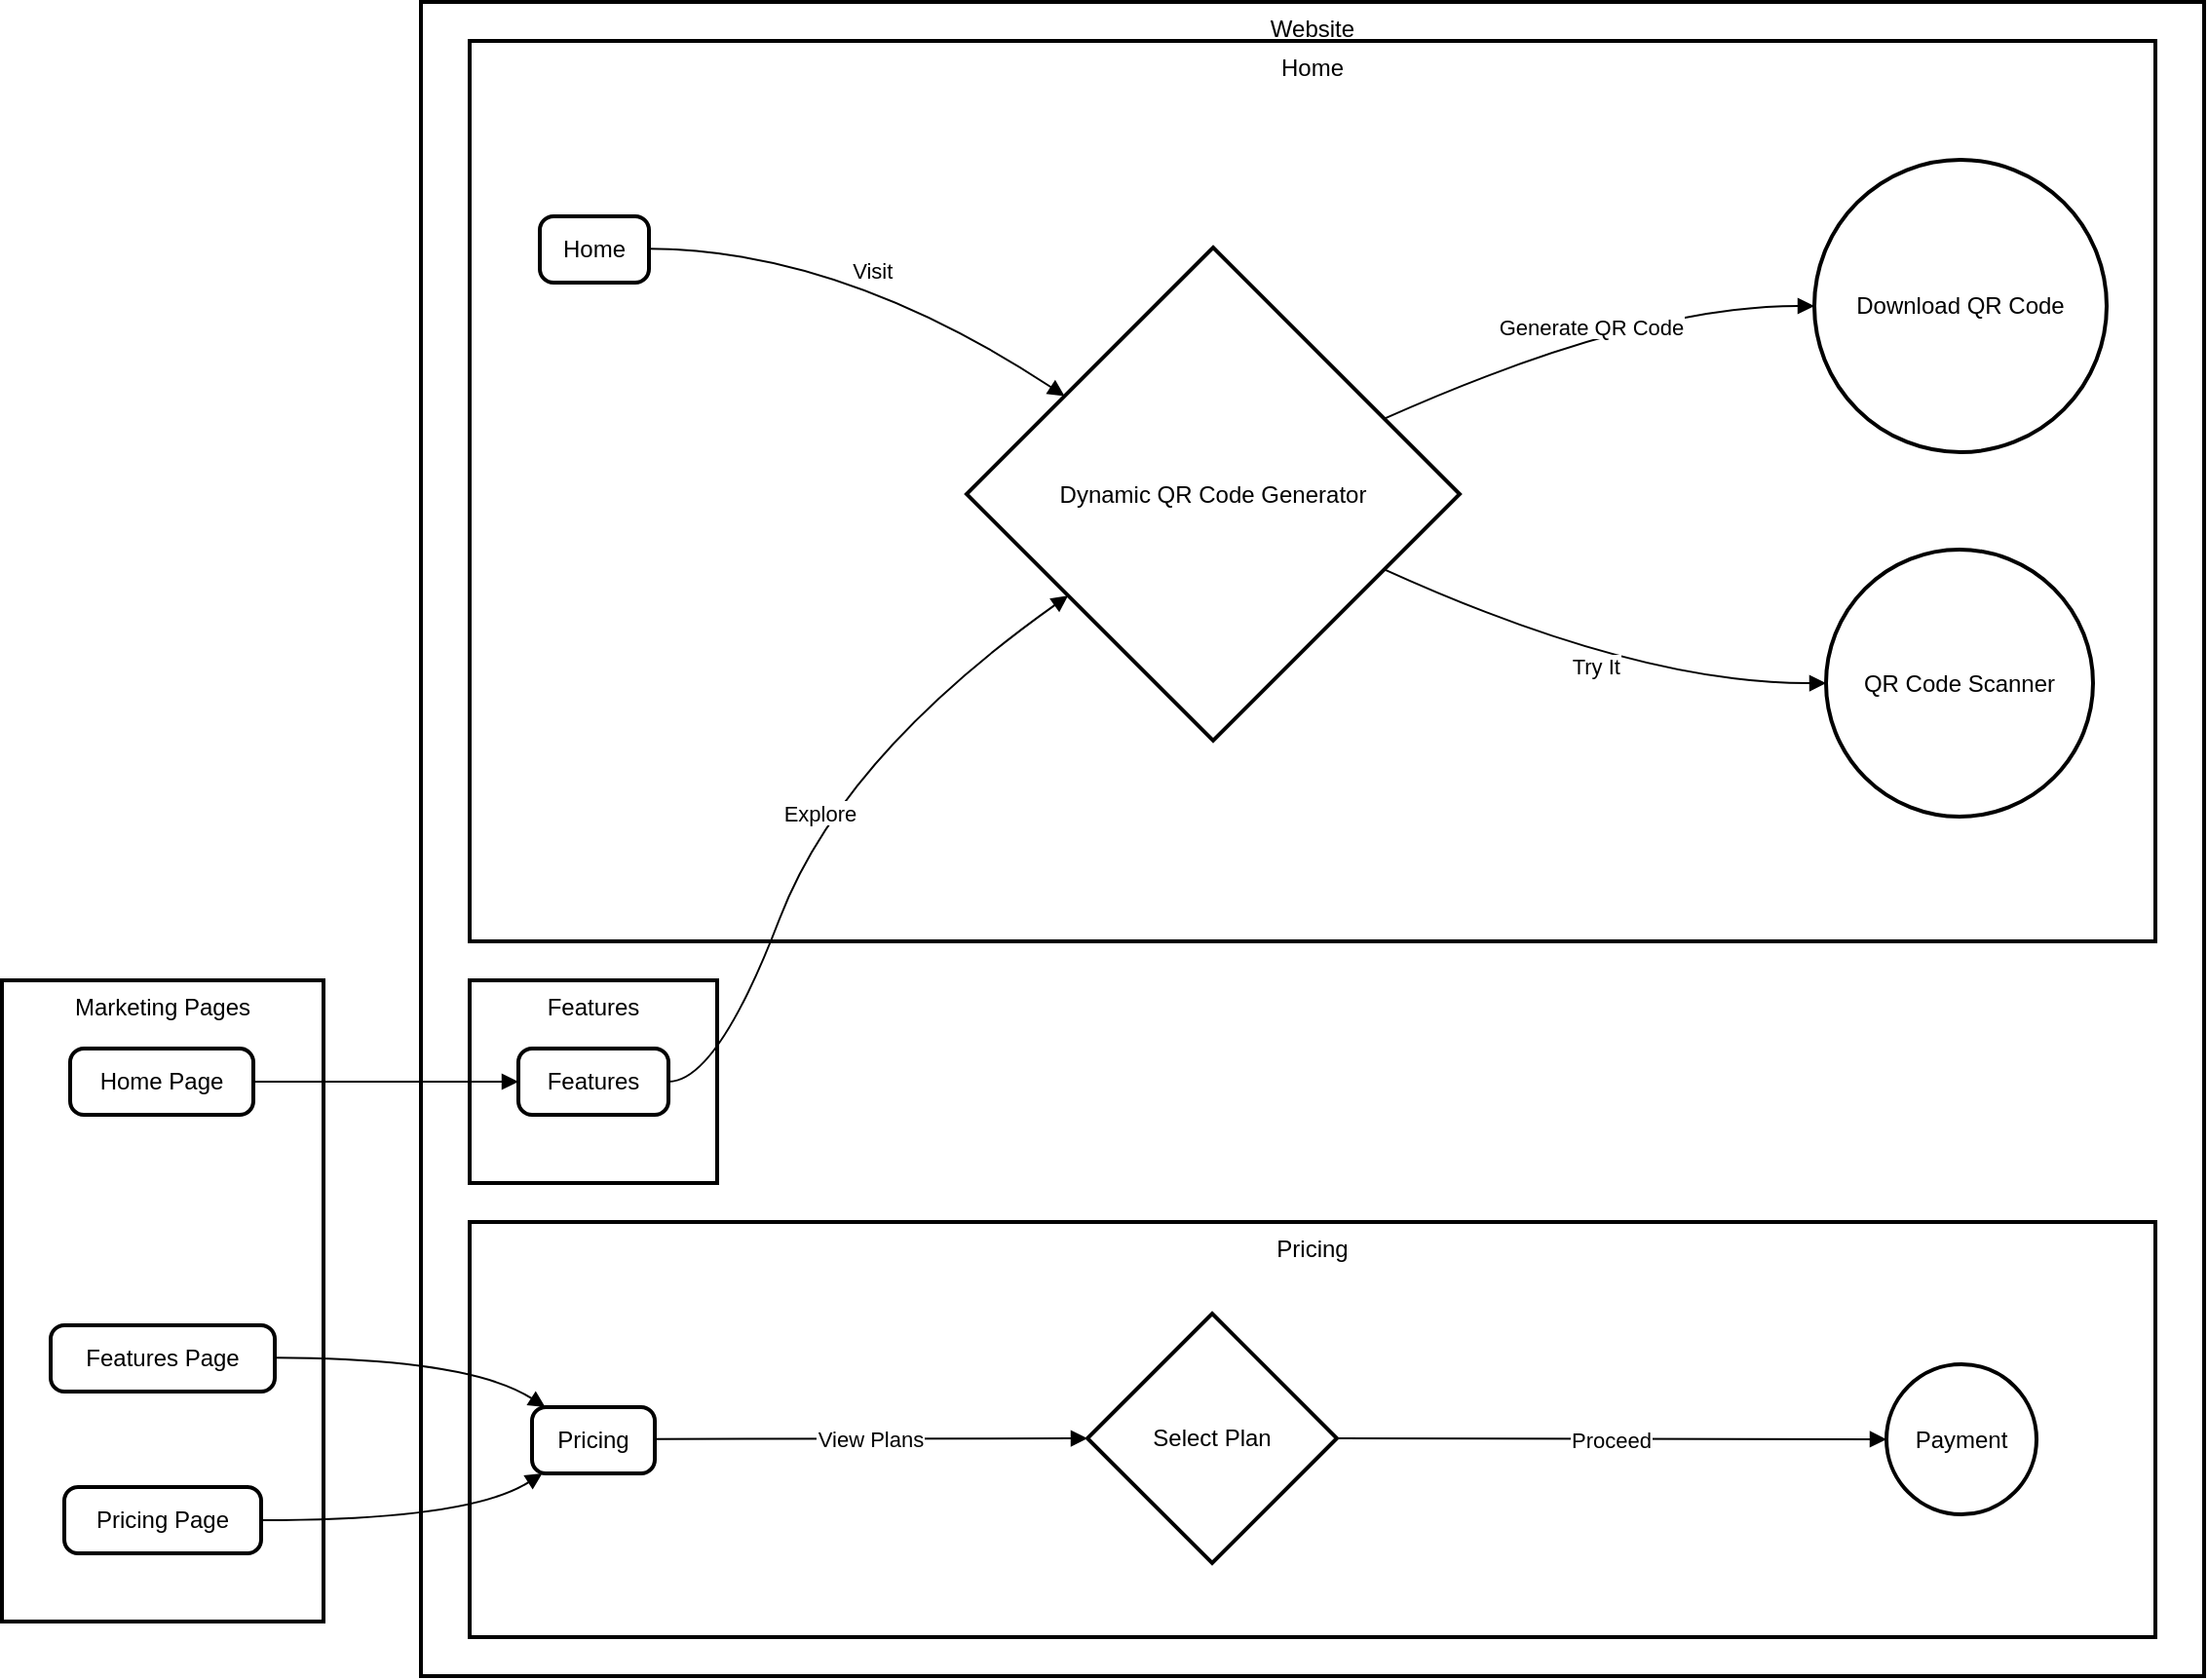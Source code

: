 <mxfile version="24.7.12">
  <diagram name="Page-1" id="xm0qqevYfB8CA88mfpXX">
    <mxGraphModel>
      <root>
        <mxCell id="0" />
        <mxCell id="1" parent="0" />
        <mxCell id="2" value="Marketing Pages" style="whiteSpace=wrap;strokeWidth=2;verticalAlign=top;" vertex="1" parent="1">
          <mxGeometry y="502" width="165" height="329" as="geometry" />
        </mxCell>
        <mxCell id="3" value="Home Page" style="rounded=1;absoluteArcSize=1;arcSize=14;whiteSpace=wrap;strokeWidth=2;" vertex="1" parent="1">
          <mxGeometry x="35" y="537" width="94" height="34" as="geometry" />
        </mxCell>
        <mxCell id="4" value="Features Page" style="rounded=1;absoluteArcSize=1;arcSize=14;whiteSpace=wrap;strokeWidth=2;" vertex="1" parent="1">
          <mxGeometry x="25" y="679" width="115" height="34" as="geometry" />
        </mxCell>
        <mxCell id="5" value="Pricing Page" style="rounded=1;absoluteArcSize=1;arcSize=14;whiteSpace=wrap;strokeWidth=2;" vertex="1" parent="1">
          <mxGeometry x="32" y="762" width="101" height="34" as="geometry" />
        </mxCell>
        <mxCell id="6" value="Website" style="whiteSpace=wrap;strokeWidth=2;verticalAlign=top;" vertex="1" parent="1">
          <mxGeometry x="215" width="915" height="859" as="geometry" />
        </mxCell>
        <mxCell id="7" value="Home" style="whiteSpace=wrap;strokeWidth=2;verticalAlign=top;" vertex="1" parent="1">
          <mxGeometry x="240" y="20" width="865" height="462" as="geometry" />
        </mxCell>
        <mxCell id="8" value="Features" style="whiteSpace=wrap;strokeWidth=2;verticalAlign=top;" vertex="1" parent="1">
          <mxGeometry x="240" y="502" width="127" height="104" as="geometry" />
        </mxCell>
        <mxCell id="9" value="Pricing" style="whiteSpace=wrap;strokeWidth=2;verticalAlign=top;" vertex="1" parent="1">
          <mxGeometry x="240" y="626" width="865" height="213" as="geometry" />
        </mxCell>
        <mxCell id="10" value="Select Plan" style="rhombus;strokeWidth=2;whiteSpace=wrap;" vertex="1" parent="1">
          <mxGeometry x="557" y="673" width="128" height="128" as="geometry" />
        </mxCell>
        <mxCell id="11" value="Pricing" style="rounded=1;absoluteArcSize=1;arcSize=14;whiteSpace=wrap;strokeWidth=2;" vertex="1" parent="1">
          <mxGeometry x="272" y="721" width="63" height="34" as="geometry" />
        </mxCell>
        <mxCell id="12" value="Payment" style="ellipse;aspect=fixed;strokeWidth=2;whiteSpace=wrap;" vertex="1" parent="1">
          <mxGeometry x="967" y="699" width="77" height="77" as="geometry" />
        </mxCell>
        <mxCell id="13" value="Features" style="rounded=1;absoluteArcSize=1;arcSize=14;whiteSpace=wrap;strokeWidth=2;" vertex="1" parent="1">
          <mxGeometry x="265" y="537" width="77" height="34" as="geometry" />
        </mxCell>
        <mxCell id="14" value="Dynamic QR Code Generator" style="rhombus;strokeWidth=2;whiteSpace=wrap;" vertex="1" parent="1">
          <mxGeometry x="495" y="126" width="253" height="253" as="geometry" />
        </mxCell>
        <mxCell id="15" value="Home" style="rounded=1;absoluteArcSize=1;arcSize=14;whiteSpace=wrap;strokeWidth=2;" vertex="1" parent="1">
          <mxGeometry x="276" y="110" width="56" height="34" as="geometry" />
        </mxCell>
        <mxCell id="16" value="Download QR Code" style="ellipse;aspect=fixed;strokeWidth=2;whiteSpace=wrap;" vertex="1" parent="1">
          <mxGeometry x="930" y="81" width="150" height="150" as="geometry" />
        </mxCell>
        <mxCell id="17" value="QR Code Scanner" style="ellipse;aspect=fixed;strokeWidth=2;whiteSpace=wrap;" vertex="1" parent="1">
          <mxGeometry x="936" y="281" width="137" height="137" as="geometry" />
        </mxCell>
        <mxCell id="18" value="Visit" style="curved=1;startArrow=none;endArrow=block;exitX=1;exitY=0.49;entryX=0;entryY=0.17;" edge="1" parent="1" source="15" target="14">
          <mxGeometry relative="1" as="geometry">
            <Array as="points">
              <mxPoint x="431" y="127" />
            </Array>
          </mxGeometry>
        </mxCell>
        <mxCell id="19" value="Generate QR Code" style="curved=1;startArrow=none;endArrow=block;exitX=1;exitY=0.28;entryX=0;entryY=0.5;" edge="1" parent="1" source="14" target="16">
          <mxGeometry relative="1" as="geometry">
            <Array as="points">
              <mxPoint x="839" y="156" />
            </Array>
          </mxGeometry>
        </mxCell>
        <mxCell id="20" value="Try It" style="curved=1;startArrow=none;endArrow=block;exitX=1;exitY=0.72;entryX=0;entryY=0.5;" edge="1" parent="1" source="14" target="17">
          <mxGeometry relative="1" as="geometry">
            <Array as="points">
              <mxPoint x="839" y="350" />
            </Array>
          </mxGeometry>
        </mxCell>
        <mxCell id="21" value="Explore" style="curved=1;startArrow=none;endArrow=block;exitX=1.01;exitY=0.5;entryX=0;entryY=0.85;" edge="1" parent="1" source="13" target="14">
          <mxGeometry relative="1" as="geometry">
            <Array as="points">
              <mxPoint x="367" y="554" />
              <mxPoint x="431" y="387" />
            </Array>
          </mxGeometry>
        </mxCell>
        <mxCell id="22" value="View Plans" style="curved=1;startArrow=none;endArrow=block;exitX=1.01;exitY=0.48;entryX=0;entryY=0.5;" edge="1" parent="1" source="11" target="10">
          <mxGeometry relative="1" as="geometry">
            <Array as="points" />
          </mxGeometry>
        </mxCell>
        <mxCell id="23" value="Proceed" style="curved=1;startArrow=none;endArrow=block;exitX=1;exitY=0.5;entryX=-0.01;entryY=0.5;" edge="1" parent="1" source="10" target="12">
          <mxGeometry relative="1" as="geometry">
            <Array as="points" />
          </mxGeometry>
        </mxCell>
        <mxCell id="24" value="" style="curved=1;startArrow=none;endArrow=block;exitX=1.01;exitY=0.5;entryX=0;entryY=0.5;" edge="1" parent="1" source="3" target="13">
          <mxGeometry relative="1" as="geometry">
            <Array as="points" />
          </mxGeometry>
        </mxCell>
        <mxCell id="25" value="" style="curved=1;startArrow=none;endArrow=block;exitX=1;exitY=0.49;entryX=0.1;entryY=-0.01;" edge="1" parent="1" source="4" target="11">
          <mxGeometry relative="1" as="geometry">
            <Array as="points">
              <mxPoint x="240" y="696" />
            </Array>
          </mxGeometry>
        </mxCell>
        <mxCell id="26" value="" style="curved=1;startArrow=none;endArrow=block;exitX=1;exitY=0.5;entryX=0.1;entryY=0.98;" edge="1" parent="1" source="5" target="11">
          <mxGeometry relative="1" as="geometry">
            <Array as="points">
              <mxPoint x="240" y="779" />
            </Array>
          </mxGeometry>
        </mxCell>
      </root>
    </mxGraphModel>
  </diagram>
</mxfile>

